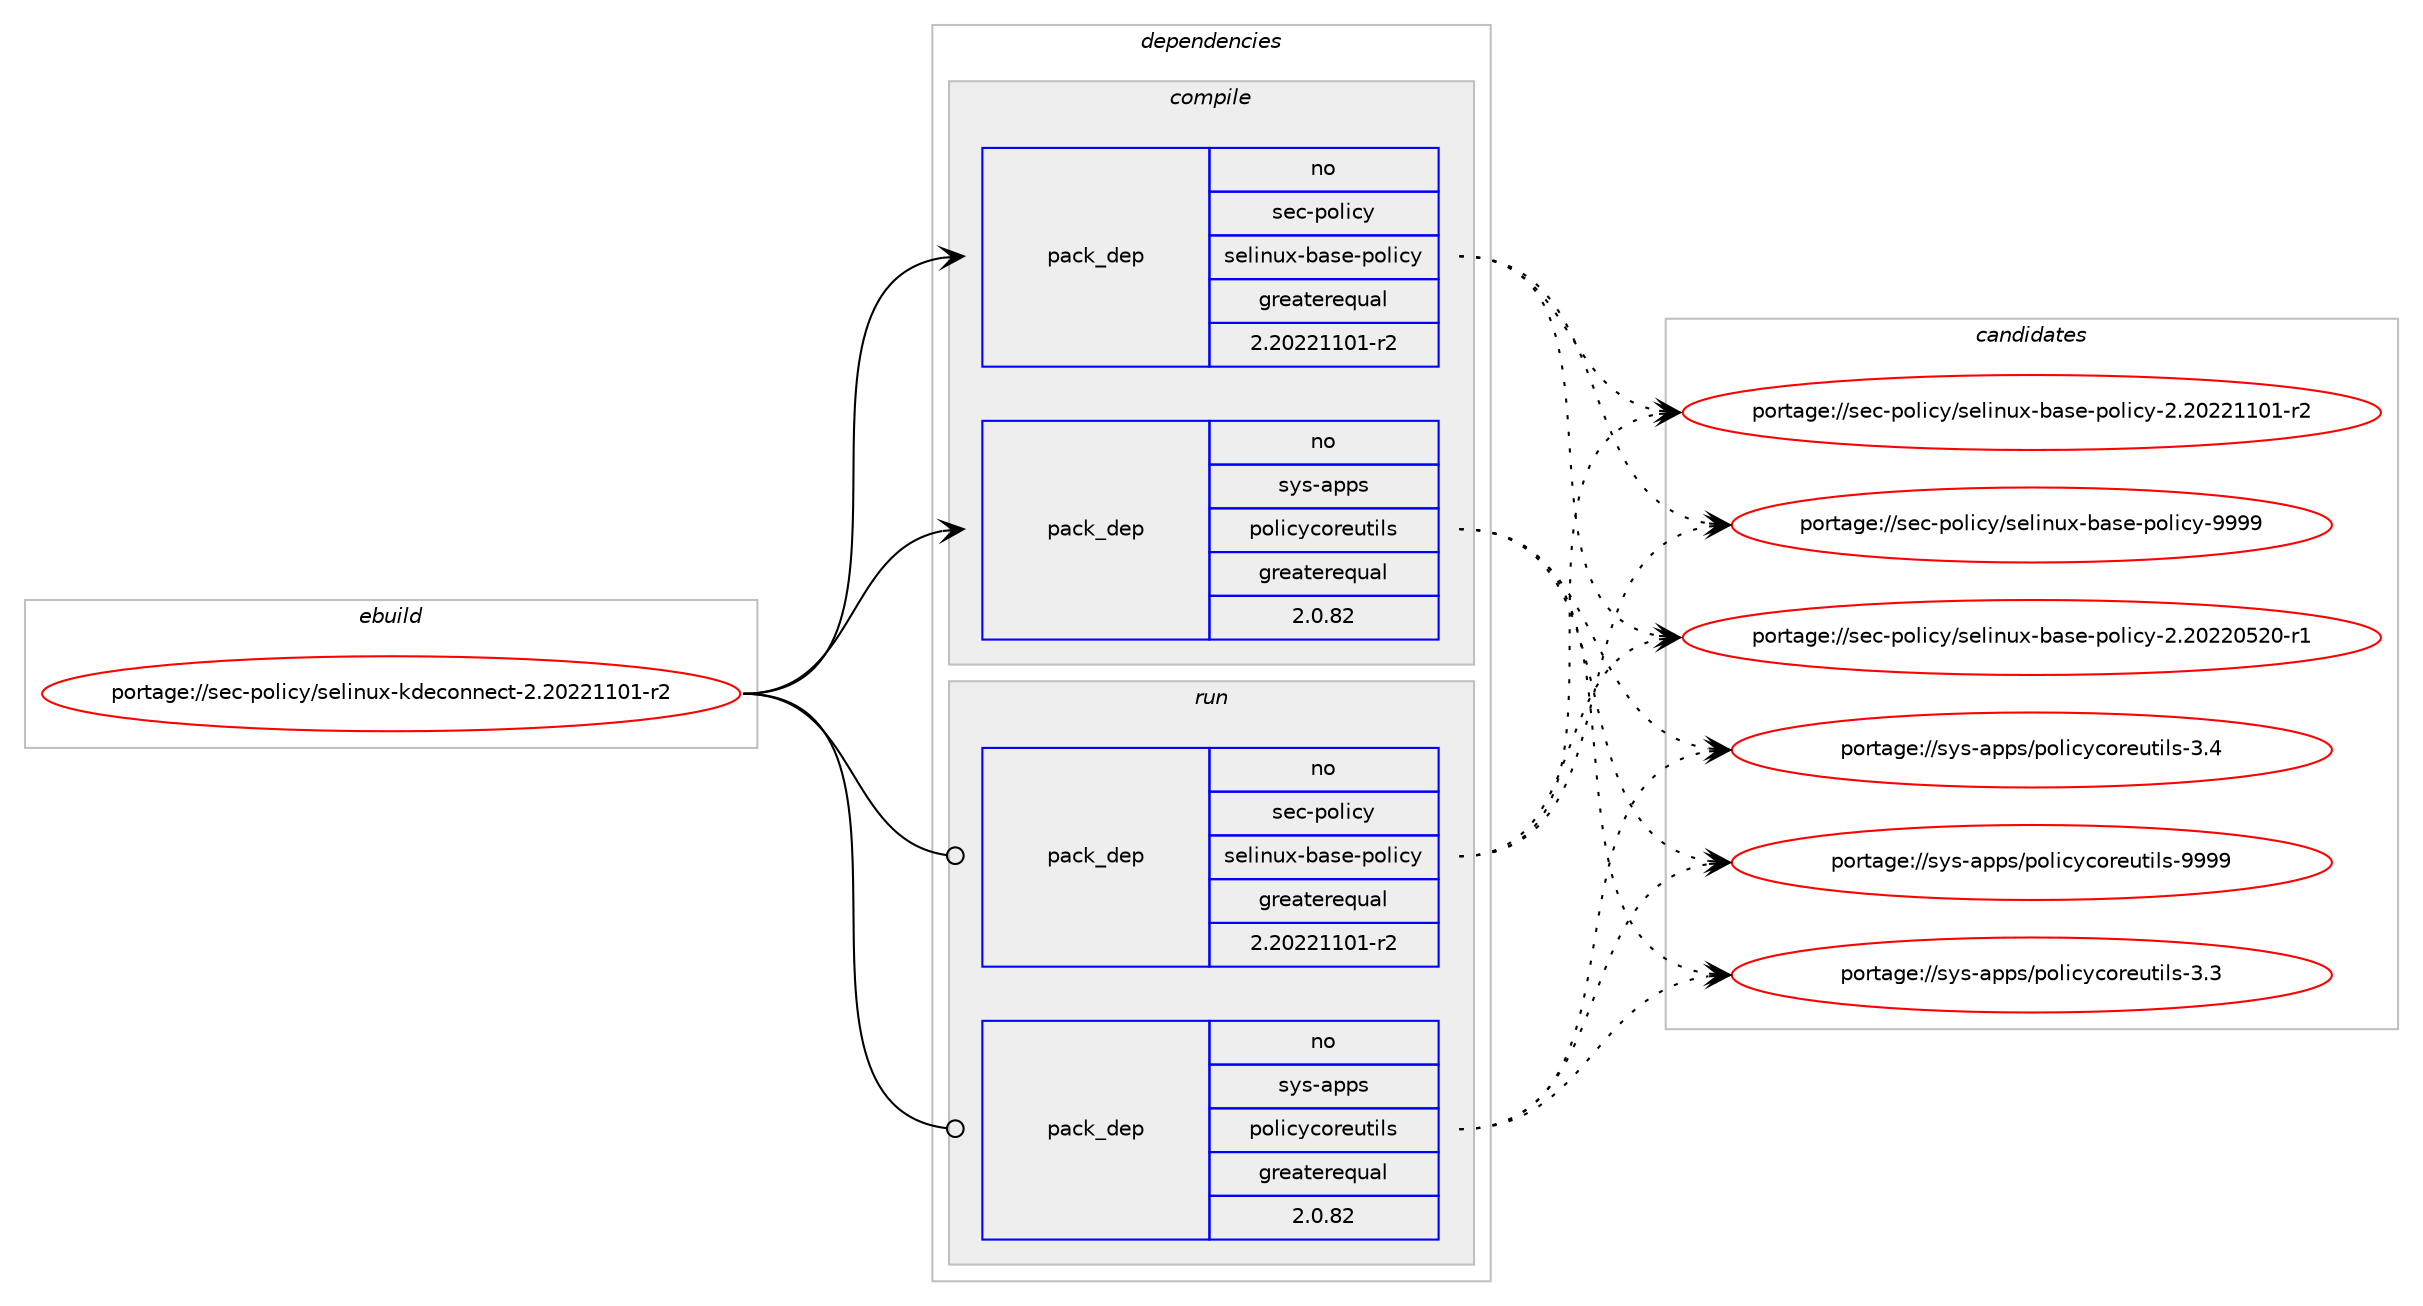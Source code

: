 digraph prolog {

# *************
# Graph options
# *************

newrank=true;
concentrate=true;
compound=true;
graph [rankdir=LR,fontname=Helvetica,fontsize=10,ranksep=1.5];#, ranksep=2.5, nodesep=0.2];
edge  [arrowhead=vee];
node  [fontname=Helvetica,fontsize=10];

# **********
# The ebuild
# **********

subgraph cluster_leftcol {
color=gray;
rank=same;
label=<<i>ebuild</i>>;
id [label="portage://sec-policy/selinux-kdeconnect-2.20221101-r2", color=red, width=4, href="../sec-policy/selinux-kdeconnect-2.20221101-r2.svg"];
}

# ****************
# The dependencies
# ****************

subgraph cluster_midcol {
color=gray;
label=<<i>dependencies</i>>;
subgraph cluster_compile {
fillcolor="#eeeeee";
style=filled;
label=<<i>compile</i>>;
subgraph pack467 {
dependency514 [label=<<TABLE BORDER="0" CELLBORDER="1" CELLSPACING="0" CELLPADDING="4" WIDTH="220"><TR><TD ROWSPAN="6" CELLPADDING="30">pack_dep</TD></TR><TR><TD WIDTH="110">no</TD></TR><TR><TD>sec-policy</TD></TR><TR><TD>selinux-base-policy</TD></TR><TR><TD>greaterequal</TD></TR><TR><TD>2.20221101-r2</TD></TR></TABLE>>, shape=none, color=blue];
}
id:e -> dependency514:w [weight=20,style="solid",arrowhead="vee"];
subgraph pack468 {
dependency515 [label=<<TABLE BORDER="0" CELLBORDER="1" CELLSPACING="0" CELLPADDING="4" WIDTH="220"><TR><TD ROWSPAN="6" CELLPADDING="30">pack_dep</TD></TR><TR><TD WIDTH="110">no</TD></TR><TR><TD>sys-apps</TD></TR><TR><TD>policycoreutils</TD></TR><TR><TD>greaterequal</TD></TR><TR><TD>2.0.82</TD></TR></TABLE>>, shape=none, color=blue];
}
id:e -> dependency515:w [weight=20,style="solid",arrowhead="vee"];
}
subgraph cluster_compileandrun {
fillcolor="#eeeeee";
style=filled;
label=<<i>compile and run</i>>;
}
subgraph cluster_run {
fillcolor="#eeeeee";
style=filled;
label=<<i>run</i>>;
subgraph pack469 {
dependency516 [label=<<TABLE BORDER="0" CELLBORDER="1" CELLSPACING="0" CELLPADDING="4" WIDTH="220"><TR><TD ROWSPAN="6" CELLPADDING="30">pack_dep</TD></TR><TR><TD WIDTH="110">no</TD></TR><TR><TD>sec-policy</TD></TR><TR><TD>selinux-base-policy</TD></TR><TR><TD>greaterequal</TD></TR><TR><TD>2.20221101-r2</TD></TR></TABLE>>, shape=none, color=blue];
}
id:e -> dependency516:w [weight=20,style="solid",arrowhead="odot"];
subgraph pack470 {
dependency517 [label=<<TABLE BORDER="0" CELLBORDER="1" CELLSPACING="0" CELLPADDING="4" WIDTH="220"><TR><TD ROWSPAN="6" CELLPADDING="30">pack_dep</TD></TR><TR><TD WIDTH="110">no</TD></TR><TR><TD>sys-apps</TD></TR><TR><TD>policycoreutils</TD></TR><TR><TD>greaterequal</TD></TR><TR><TD>2.0.82</TD></TR></TABLE>>, shape=none, color=blue];
}
id:e -> dependency517:w [weight=20,style="solid",arrowhead="odot"];
}
}

# **************
# The candidates
# **************

subgraph cluster_choices {
rank=same;
color=gray;
label=<<i>candidates</i>>;

subgraph choice467 {
color=black;
nodesep=1;
choice11510199451121111081059912147115101108105110117120459897115101451121111081059912145504650485050485350484511449 [label="portage://sec-policy/selinux-base-policy-2.20220520-r1", color=red, width=4,href="../sec-policy/selinux-base-policy-2.20220520-r1.svg"];
choice11510199451121111081059912147115101108105110117120459897115101451121111081059912145504650485050494948494511450 [label="portage://sec-policy/selinux-base-policy-2.20221101-r2", color=red, width=4,href="../sec-policy/selinux-base-policy-2.20221101-r2.svg"];
choice1151019945112111108105991214711510110810511011712045989711510145112111108105991214557575757 [label="portage://sec-policy/selinux-base-policy-9999", color=red, width=4,href="../sec-policy/selinux-base-policy-9999.svg"];
dependency514:e -> choice11510199451121111081059912147115101108105110117120459897115101451121111081059912145504650485050485350484511449:w [style=dotted,weight="100"];
dependency514:e -> choice11510199451121111081059912147115101108105110117120459897115101451121111081059912145504650485050494948494511450:w [style=dotted,weight="100"];
dependency514:e -> choice1151019945112111108105991214711510110810511011712045989711510145112111108105991214557575757:w [style=dotted,weight="100"];
}
subgraph choice468 {
color=black;
nodesep=1;
choice115121115459711211211547112111108105991219911111410111711610510811545514651 [label="portage://sys-apps/policycoreutils-3.3", color=red, width=4,href="../sys-apps/policycoreutils-3.3.svg"];
choice115121115459711211211547112111108105991219911111410111711610510811545514652 [label="portage://sys-apps/policycoreutils-3.4", color=red, width=4,href="../sys-apps/policycoreutils-3.4.svg"];
choice11512111545971121121154711211110810599121991111141011171161051081154557575757 [label="portage://sys-apps/policycoreutils-9999", color=red, width=4,href="../sys-apps/policycoreutils-9999.svg"];
dependency515:e -> choice115121115459711211211547112111108105991219911111410111711610510811545514651:w [style=dotted,weight="100"];
dependency515:e -> choice115121115459711211211547112111108105991219911111410111711610510811545514652:w [style=dotted,weight="100"];
dependency515:e -> choice11512111545971121121154711211110810599121991111141011171161051081154557575757:w [style=dotted,weight="100"];
}
subgraph choice469 {
color=black;
nodesep=1;
choice11510199451121111081059912147115101108105110117120459897115101451121111081059912145504650485050485350484511449 [label="portage://sec-policy/selinux-base-policy-2.20220520-r1", color=red, width=4,href="../sec-policy/selinux-base-policy-2.20220520-r1.svg"];
choice11510199451121111081059912147115101108105110117120459897115101451121111081059912145504650485050494948494511450 [label="portage://sec-policy/selinux-base-policy-2.20221101-r2", color=red, width=4,href="../sec-policy/selinux-base-policy-2.20221101-r2.svg"];
choice1151019945112111108105991214711510110810511011712045989711510145112111108105991214557575757 [label="portage://sec-policy/selinux-base-policy-9999", color=red, width=4,href="../sec-policy/selinux-base-policy-9999.svg"];
dependency516:e -> choice11510199451121111081059912147115101108105110117120459897115101451121111081059912145504650485050485350484511449:w [style=dotted,weight="100"];
dependency516:e -> choice11510199451121111081059912147115101108105110117120459897115101451121111081059912145504650485050494948494511450:w [style=dotted,weight="100"];
dependency516:e -> choice1151019945112111108105991214711510110810511011712045989711510145112111108105991214557575757:w [style=dotted,weight="100"];
}
subgraph choice470 {
color=black;
nodesep=1;
choice115121115459711211211547112111108105991219911111410111711610510811545514651 [label="portage://sys-apps/policycoreutils-3.3", color=red, width=4,href="../sys-apps/policycoreutils-3.3.svg"];
choice115121115459711211211547112111108105991219911111410111711610510811545514652 [label="portage://sys-apps/policycoreutils-3.4", color=red, width=4,href="../sys-apps/policycoreutils-3.4.svg"];
choice11512111545971121121154711211110810599121991111141011171161051081154557575757 [label="portage://sys-apps/policycoreutils-9999", color=red, width=4,href="../sys-apps/policycoreutils-9999.svg"];
dependency517:e -> choice115121115459711211211547112111108105991219911111410111711610510811545514651:w [style=dotted,weight="100"];
dependency517:e -> choice115121115459711211211547112111108105991219911111410111711610510811545514652:w [style=dotted,weight="100"];
dependency517:e -> choice11512111545971121121154711211110810599121991111141011171161051081154557575757:w [style=dotted,weight="100"];
}
}

}
